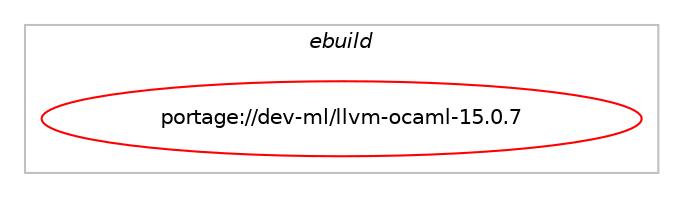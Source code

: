 digraph prolog {

# *************
# Graph options
# *************

newrank=true;
concentrate=true;
compound=true;
graph [rankdir=LR,fontname=Helvetica,fontsize=10,ranksep=1.5];#, ranksep=2.5, nodesep=0.2];
edge  [arrowhead=vee];
node  [fontname=Helvetica,fontsize=10];

# **********
# The ebuild
# **********

subgraph cluster_leftcol {
color=gray;
label=<<i>ebuild</i>>;
id [label="portage://dev-ml/llvm-ocaml-15.0.7", color=red, width=4, href="../dev-ml/llvm-ocaml-15.0.7.svg"];
}

# ****************
# The dependencies
# ****************

subgraph cluster_midcol {
color=gray;
label=<<i>dependencies</i>>;
subgraph cluster_compile {
fillcolor="#eeeeee";
style=filled;
label=<<i>compile</i>>;
# *** BEGIN UNKNOWN DEPENDENCY TYPE (TODO) ***
# id -> equal(use_conditional_group(positive,llvm_targets_AArch64,portage://dev-ml/llvm-ocaml-15.0.7,[package_dependency(portage://dev-ml/llvm-ocaml-15.0.7,install,no,sys-devel,llvm,tilde,[15.0.7,,,15.0.7],[],[use(enable(llvm_targets_AArch64),none)])]))
# *** END UNKNOWN DEPENDENCY TYPE (TODO) ***

# *** BEGIN UNKNOWN DEPENDENCY TYPE (TODO) ***
# id -> equal(use_conditional_group(positive,llvm_targets_AMDGPU,portage://dev-ml/llvm-ocaml-15.0.7,[package_dependency(portage://dev-ml/llvm-ocaml-15.0.7,install,no,sys-devel,llvm,tilde,[15.0.7,,,15.0.7],[],[use(enable(llvm_targets_AMDGPU),none)])]))
# *** END UNKNOWN DEPENDENCY TYPE (TODO) ***

# *** BEGIN UNKNOWN DEPENDENCY TYPE (TODO) ***
# id -> equal(use_conditional_group(positive,llvm_targets_ARC,portage://dev-ml/llvm-ocaml-15.0.7,[package_dependency(portage://dev-ml/llvm-ocaml-15.0.7,install,no,sys-devel,llvm,tilde,[15.0.7,,,15.0.7],[],[use(enable(llvm_targets_ARC),none)])]))
# *** END UNKNOWN DEPENDENCY TYPE (TODO) ***

# *** BEGIN UNKNOWN DEPENDENCY TYPE (TODO) ***
# id -> equal(use_conditional_group(positive,llvm_targets_ARM,portage://dev-ml/llvm-ocaml-15.0.7,[package_dependency(portage://dev-ml/llvm-ocaml-15.0.7,install,no,sys-devel,llvm,tilde,[15.0.7,,,15.0.7],[],[use(enable(llvm_targets_ARM),none)])]))
# *** END UNKNOWN DEPENDENCY TYPE (TODO) ***

# *** BEGIN UNKNOWN DEPENDENCY TYPE (TODO) ***
# id -> equal(use_conditional_group(positive,llvm_targets_AVR,portage://dev-ml/llvm-ocaml-15.0.7,[package_dependency(portage://dev-ml/llvm-ocaml-15.0.7,install,no,sys-devel,llvm,tilde,[15.0.7,,,15.0.7],[],[use(enable(llvm_targets_AVR),none)])]))
# *** END UNKNOWN DEPENDENCY TYPE (TODO) ***

# *** BEGIN UNKNOWN DEPENDENCY TYPE (TODO) ***
# id -> equal(use_conditional_group(positive,llvm_targets_BPF,portage://dev-ml/llvm-ocaml-15.0.7,[package_dependency(portage://dev-ml/llvm-ocaml-15.0.7,install,no,sys-devel,llvm,tilde,[15.0.7,,,15.0.7],[],[use(enable(llvm_targets_BPF),none)])]))
# *** END UNKNOWN DEPENDENCY TYPE (TODO) ***

# *** BEGIN UNKNOWN DEPENDENCY TYPE (TODO) ***
# id -> equal(use_conditional_group(positive,llvm_targets_CSKY,portage://dev-ml/llvm-ocaml-15.0.7,[package_dependency(portage://dev-ml/llvm-ocaml-15.0.7,install,no,sys-devel,llvm,tilde,[15.0.7,,,15.0.7],[],[use(enable(llvm_targets_CSKY),none)])]))
# *** END UNKNOWN DEPENDENCY TYPE (TODO) ***

# *** BEGIN UNKNOWN DEPENDENCY TYPE (TODO) ***
# id -> equal(use_conditional_group(positive,llvm_targets_DirectX,portage://dev-ml/llvm-ocaml-15.0.7,[package_dependency(portage://dev-ml/llvm-ocaml-15.0.7,install,no,sys-devel,llvm,tilde,[15.0.7,,,15.0.7],[],[use(enable(llvm_targets_DirectX),none)])]))
# *** END UNKNOWN DEPENDENCY TYPE (TODO) ***

# *** BEGIN UNKNOWN DEPENDENCY TYPE (TODO) ***
# id -> equal(use_conditional_group(positive,llvm_targets_Hexagon,portage://dev-ml/llvm-ocaml-15.0.7,[package_dependency(portage://dev-ml/llvm-ocaml-15.0.7,install,no,sys-devel,llvm,tilde,[15.0.7,,,15.0.7],[],[use(enable(llvm_targets_Hexagon),none)])]))
# *** END UNKNOWN DEPENDENCY TYPE (TODO) ***

# *** BEGIN UNKNOWN DEPENDENCY TYPE (TODO) ***
# id -> equal(use_conditional_group(positive,llvm_targets_Lanai,portage://dev-ml/llvm-ocaml-15.0.7,[package_dependency(portage://dev-ml/llvm-ocaml-15.0.7,install,no,sys-devel,llvm,tilde,[15.0.7,,,15.0.7],[],[use(enable(llvm_targets_Lanai),none)])]))
# *** END UNKNOWN DEPENDENCY TYPE (TODO) ***

# *** BEGIN UNKNOWN DEPENDENCY TYPE (TODO) ***
# id -> equal(use_conditional_group(positive,llvm_targets_LoongArch,portage://dev-ml/llvm-ocaml-15.0.7,[package_dependency(portage://dev-ml/llvm-ocaml-15.0.7,install,no,sys-devel,llvm,tilde,[15.0.7,,,15.0.7],[],[use(enable(llvm_targets_LoongArch),none)])]))
# *** END UNKNOWN DEPENDENCY TYPE (TODO) ***

# *** BEGIN UNKNOWN DEPENDENCY TYPE (TODO) ***
# id -> equal(use_conditional_group(positive,llvm_targets_M68k,portage://dev-ml/llvm-ocaml-15.0.7,[package_dependency(portage://dev-ml/llvm-ocaml-15.0.7,install,no,sys-devel,llvm,tilde,[15.0.7,,,15.0.7],[],[use(enable(llvm_targets_M68k),none)])]))
# *** END UNKNOWN DEPENDENCY TYPE (TODO) ***

# *** BEGIN UNKNOWN DEPENDENCY TYPE (TODO) ***
# id -> equal(use_conditional_group(positive,llvm_targets_MSP430,portage://dev-ml/llvm-ocaml-15.0.7,[package_dependency(portage://dev-ml/llvm-ocaml-15.0.7,install,no,sys-devel,llvm,tilde,[15.0.7,,,15.0.7],[],[use(enable(llvm_targets_MSP430),none)])]))
# *** END UNKNOWN DEPENDENCY TYPE (TODO) ***

# *** BEGIN UNKNOWN DEPENDENCY TYPE (TODO) ***
# id -> equal(use_conditional_group(positive,llvm_targets_Mips,portage://dev-ml/llvm-ocaml-15.0.7,[package_dependency(portage://dev-ml/llvm-ocaml-15.0.7,install,no,sys-devel,llvm,tilde,[15.0.7,,,15.0.7],[],[use(enable(llvm_targets_Mips),none)])]))
# *** END UNKNOWN DEPENDENCY TYPE (TODO) ***

# *** BEGIN UNKNOWN DEPENDENCY TYPE (TODO) ***
# id -> equal(use_conditional_group(positive,llvm_targets_NVPTX,portage://dev-ml/llvm-ocaml-15.0.7,[package_dependency(portage://dev-ml/llvm-ocaml-15.0.7,install,no,sys-devel,llvm,tilde,[15.0.7,,,15.0.7],[],[use(enable(llvm_targets_NVPTX),none)])]))
# *** END UNKNOWN DEPENDENCY TYPE (TODO) ***

# *** BEGIN UNKNOWN DEPENDENCY TYPE (TODO) ***
# id -> equal(use_conditional_group(positive,llvm_targets_PowerPC,portage://dev-ml/llvm-ocaml-15.0.7,[package_dependency(portage://dev-ml/llvm-ocaml-15.0.7,install,no,sys-devel,llvm,tilde,[15.0.7,,,15.0.7],[],[use(enable(llvm_targets_PowerPC),none)])]))
# *** END UNKNOWN DEPENDENCY TYPE (TODO) ***

# *** BEGIN UNKNOWN DEPENDENCY TYPE (TODO) ***
# id -> equal(use_conditional_group(positive,llvm_targets_RISCV,portage://dev-ml/llvm-ocaml-15.0.7,[package_dependency(portage://dev-ml/llvm-ocaml-15.0.7,install,no,sys-devel,llvm,tilde,[15.0.7,,,15.0.7],[],[use(enable(llvm_targets_RISCV),none)])]))
# *** END UNKNOWN DEPENDENCY TYPE (TODO) ***

# *** BEGIN UNKNOWN DEPENDENCY TYPE (TODO) ***
# id -> equal(use_conditional_group(positive,llvm_targets_SPIRV,portage://dev-ml/llvm-ocaml-15.0.7,[package_dependency(portage://dev-ml/llvm-ocaml-15.0.7,install,no,sys-devel,llvm,tilde,[15.0.7,,,15.0.7],[],[use(enable(llvm_targets_SPIRV),none)])]))
# *** END UNKNOWN DEPENDENCY TYPE (TODO) ***

# *** BEGIN UNKNOWN DEPENDENCY TYPE (TODO) ***
# id -> equal(use_conditional_group(positive,llvm_targets_Sparc,portage://dev-ml/llvm-ocaml-15.0.7,[package_dependency(portage://dev-ml/llvm-ocaml-15.0.7,install,no,sys-devel,llvm,tilde,[15.0.7,,,15.0.7],[],[use(enable(llvm_targets_Sparc),none)])]))
# *** END UNKNOWN DEPENDENCY TYPE (TODO) ***

# *** BEGIN UNKNOWN DEPENDENCY TYPE (TODO) ***
# id -> equal(use_conditional_group(positive,llvm_targets_SystemZ,portage://dev-ml/llvm-ocaml-15.0.7,[package_dependency(portage://dev-ml/llvm-ocaml-15.0.7,install,no,sys-devel,llvm,tilde,[15.0.7,,,15.0.7],[],[use(enable(llvm_targets_SystemZ),none)])]))
# *** END UNKNOWN DEPENDENCY TYPE (TODO) ***

# *** BEGIN UNKNOWN DEPENDENCY TYPE (TODO) ***
# id -> equal(use_conditional_group(positive,llvm_targets_VE,portage://dev-ml/llvm-ocaml-15.0.7,[package_dependency(portage://dev-ml/llvm-ocaml-15.0.7,install,no,sys-devel,llvm,tilde,[15.0.7,,,15.0.7],[],[use(enable(llvm_targets_VE),none)])]))
# *** END UNKNOWN DEPENDENCY TYPE (TODO) ***

# *** BEGIN UNKNOWN DEPENDENCY TYPE (TODO) ***
# id -> equal(use_conditional_group(positive,llvm_targets_WebAssembly,portage://dev-ml/llvm-ocaml-15.0.7,[package_dependency(portage://dev-ml/llvm-ocaml-15.0.7,install,no,sys-devel,llvm,tilde,[15.0.7,,,15.0.7],[],[use(enable(llvm_targets_WebAssembly),none)])]))
# *** END UNKNOWN DEPENDENCY TYPE (TODO) ***

# *** BEGIN UNKNOWN DEPENDENCY TYPE (TODO) ***
# id -> equal(use_conditional_group(positive,llvm_targets_X86,portage://dev-ml/llvm-ocaml-15.0.7,[package_dependency(portage://dev-ml/llvm-ocaml-15.0.7,install,no,sys-devel,llvm,tilde,[15.0.7,,,15.0.7],[],[use(enable(llvm_targets_X86),none)])]))
# *** END UNKNOWN DEPENDENCY TYPE (TODO) ***

# *** BEGIN UNKNOWN DEPENDENCY TYPE (TODO) ***
# id -> equal(use_conditional_group(positive,llvm_targets_XCore,portage://dev-ml/llvm-ocaml-15.0.7,[package_dependency(portage://dev-ml/llvm-ocaml-15.0.7,install,no,sys-devel,llvm,tilde,[15.0.7,,,15.0.7],[],[use(enable(llvm_targets_XCore),none)])]))
# *** END UNKNOWN DEPENDENCY TYPE (TODO) ***

# *** BEGIN UNKNOWN DEPENDENCY TYPE (TODO) ***
# id -> equal(package_dependency(portage://dev-ml/llvm-ocaml-15.0.7,install,no,dev-lang,ocaml,greaterequal,[4.00.0,,,4.00.0],[slot(0),equal],[]))
# *** END UNKNOWN DEPENDENCY TYPE (TODO) ***

# *** BEGIN UNKNOWN DEPENDENCY TYPE (TODO) ***
# id -> equal(package_dependency(portage://dev-ml/llvm-ocaml-15.0.7,install,no,dev-ml,ocaml-ctypes,none,[,,],any_same_slot,[]))
# *** END UNKNOWN DEPENDENCY TYPE (TODO) ***

# *** BEGIN UNKNOWN DEPENDENCY TYPE (TODO) ***
# id -> equal(package_dependency(portage://dev-ml/llvm-ocaml-15.0.7,install,no,sys-devel,llvm,tilde,[15.0.7,,,15.0.7],any_same_slot,[use(optenable(debug),none)]))
# *** END UNKNOWN DEPENDENCY TYPE (TODO) ***

# *** BEGIN UNKNOWN DEPENDENCY TYPE (TODO) ***
# id -> equal(package_dependency(portage://dev-ml/llvm-ocaml-15.0.7,install,strong,sys-devel,llvm,none,[,,],[slot(0)],[]))
# *** END UNKNOWN DEPENDENCY TYPE (TODO) ***

# *** BEGIN UNKNOWN DEPENDENCY TYPE (TODO) ***
# id -> equal(package_dependency(portage://dev-ml/llvm-ocaml-15.0.7,install,weak,sys-devel,llvm,none,[,,],[],[use(enable(ocaml),negative)]))
# *** END UNKNOWN DEPENDENCY TYPE (TODO) ***

}
subgraph cluster_compileandrun {
fillcolor="#eeeeee";
style=filled;
label=<<i>compile and run</i>>;
}
subgraph cluster_run {
fillcolor="#eeeeee";
style=filled;
label=<<i>run</i>>;
# *** BEGIN UNKNOWN DEPENDENCY TYPE (TODO) ***
# id -> equal(use_conditional_group(positive,llvm_targets_AArch64,portage://dev-ml/llvm-ocaml-15.0.7,[package_dependency(portage://dev-ml/llvm-ocaml-15.0.7,run,no,sys-devel,llvm,tilde,[15.0.7,,,15.0.7],[],[use(enable(llvm_targets_AArch64),none)])]))
# *** END UNKNOWN DEPENDENCY TYPE (TODO) ***

# *** BEGIN UNKNOWN DEPENDENCY TYPE (TODO) ***
# id -> equal(use_conditional_group(positive,llvm_targets_AMDGPU,portage://dev-ml/llvm-ocaml-15.0.7,[package_dependency(portage://dev-ml/llvm-ocaml-15.0.7,run,no,sys-devel,llvm,tilde,[15.0.7,,,15.0.7],[],[use(enable(llvm_targets_AMDGPU),none)])]))
# *** END UNKNOWN DEPENDENCY TYPE (TODO) ***

# *** BEGIN UNKNOWN DEPENDENCY TYPE (TODO) ***
# id -> equal(use_conditional_group(positive,llvm_targets_ARC,portage://dev-ml/llvm-ocaml-15.0.7,[package_dependency(portage://dev-ml/llvm-ocaml-15.0.7,run,no,sys-devel,llvm,tilde,[15.0.7,,,15.0.7],[],[use(enable(llvm_targets_ARC),none)])]))
# *** END UNKNOWN DEPENDENCY TYPE (TODO) ***

# *** BEGIN UNKNOWN DEPENDENCY TYPE (TODO) ***
# id -> equal(use_conditional_group(positive,llvm_targets_ARM,portage://dev-ml/llvm-ocaml-15.0.7,[package_dependency(portage://dev-ml/llvm-ocaml-15.0.7,run,no,sys-devel,llvm,tilde,[15.0.7,,,15.0.7],[],[use(enable(llvm_targets_ARM),none)])]))
# *** END UNKNOWN DEPENDENCY TYPE (TODO) ***

# *** BEGIN UNKNOWN DEPENDENCY TYPE (TODO) ***
# id -> equal(use_conditional_group(positive,llvm_targets_AVR,portage://dev-ml/llvm-ocaml-15.0.7,[package_dependency(portage://dev-ml/llvm-ocaml-15.0.7,run,no,sys-devel,llvm,tilde,[15.0.7,,,15.0.7],[],[use(enable(llvm_targets_AVR),none)])]))
# *** END UNKNOWN DEPENDENCY TYPE (TODO) ***

# *** BEGIN UNKNOWN DEPENDENCY TYPE (TODO) ***
# id -> equal(use_conditional_group(positive,llvm_targets_BPF,portage://dev-ml/llvm-ocaml-15.0.7,[package_dependency(portage://dev-ml/llvm-ocaml-15.0.7,run,no,sys-devel,llvm,tilde,[15.0.7,,,15.0.7],[],[use(enable(llvm_targets_BPF),none)])]))
# *** END UNKNOWN DEPENDENCY TYPE (TODO) ***

# *** BEGIN UNKNOWN DEPENDENCY TYPE (TODO) ***
# id -> equal(use_conditional_group(positive,llvm_targets_CSKY,portage://dev-ml/llvm-ocaml-15.0.7,[package_dependency(portage://dev-ml/llvm-ocaml-15.0.7,run,no,sys-devel,llvm,tilde,[15.0.7,,,15.0.7],[],[use(enable(llvm_targets_CSKY),none)])]))
# *** END UNKNOWN DEPENDENCY TYPE (TODO) ***

# *** BEGIN UNKNOWN DEPENDENCY TYPE (TODO) ***
# id -> equal(use_conditional_group(positive,llvm_targets_DirectX,portage://dev-ml/llvm-ocaml-15.0.7,[package_dependency(portage://dev-ml/llvm-ocaml-15.0.7,run,no,sys-devel,llvm,tilde,[15.0.7,,,15.0.7],[],[use(enable(llvm_targets_DirectX),none)])]))
# *** END UNKNOWN DEPENDENCY TYPE (TODO) ***

# *** BEGIN UNKNOWN DEPENDENCY TYPE (TODO) ***
# id -> equal(use_conditional_group(positive,llvm_targets_Hexagon,portage://dev-ml/llvm-ocaml-15.0.7,[package_dependency(portage://dev-ml/llvm-ocaml-15.0.7,run,no,sys-devel,llvm,tilde,[15.0.7,,,15.0.7],[],[use(enable(llvm_targets_Hexagon),none)])]))
# *** END UNKNOWN DEPENDENCY TYPE (TODO) ***

# *** BEGIN UNKNOWN DEPENDENCY TYPE (TODO) ***
# id -> equal(use_conditional_group(positive,llvm_targets_Lanai,portage://dev-ml/llvm-ocaml-15.0.7,[package_dependency(portage://dev-ml/llvm-ocaml-15.0.7,run,no,sys-devel,llvm,tilde,[15.0.7,,,15.0.7],[],[use(enable(llvm_targets_Lanai),none)])]))
# *** END UNKNOWN DEPENDENCY TYPE (TODO) ***

# *** BEGIN UNKNOWN DEPENDENCY TYPE (TODO) ***
# id -> equal(use_conditional_group(positive,llvm_targets_LoongArch,portage://dev-ml/llvm-ocaml-15.0.7,[package_dependency(portage://dev-ml/llvm-ocaml-15.0.7,run,no,sys-devel,llvm,tilde,[15.0.7,,,15.0.7],[],[use(enable(llvm_targets_LoongArch),none)])]))
# *** END UNKNOWN DEPENDENCY TYPE (TODO) ***

# *** BEGIN UNKNOWN DEPENDENCY TYPE (TODO) ***
# id -> equal(use_conditional_group(positive,llvm_targets_M68k,portage://dev-ml/llvm-ocaml-15.0.7,[package_dependency(portage://dev-ml/llvm-ocaml-15.0.7,run,no,sys-devel,llvm,tilde,[15.0.7,,,15.0.7],[],[use(enable(llvm_targets_M68k),none)])]))
# *** END UNKNOWN DEPENDENCY TYPE (TODO) ***

# *** BEGIN UNKNOWN DEPENDENCY TYPE (TODO) ***
# id -> equal(use_conditional_group(positive,llvm_targets_MSP430,portage://dev-ml/llvm-ocaml-15.0.7,[package_dependency(portage://dev-ml/llvm-ocaml-15.0.7,run,no,sys-devel,llvm,tilde,[15.0.7,,,15.0.7],[],[use(enable(llvm_targets_MSP430),none)])]))
# *** END UNKNOWN DEPENDENCY TYPE (TODO) ***

# *** BEGIN UNKNOWN DEPENDENCY TYPE (TODO) ***
# id -> equal(use_conditional_group(positive,llvm_targets_Mips,portage://dev-ml/llvm-ocaml-15.0.7,[package_dependency(portage://dev-ml/llvm-ocaml-15.0.7,run,no,sys-devel,llvm,tilde,[15.0.7,,,15.0.7],[],[use(enable(llvm_targets_Mips),none)])]))
# *** END UNKNOWN DEPENDENCY TYPE (TODO) ***

# *** BEGIN UNKNOWN DEPENDENCY TYPE (TODO) ***
# id -> equal(use_conditional_group(positive,llvm_targets_NVPTX,portage://dev-ml/llvm-ocaml-15.0.7,[package_dependency(portage://dev-ml/llvm-ocaml-15.0.7,run,no,sys-devel,llvm,tilde,[15.0.7,,,15.0.7],[],[use(enable(llvm_targets_NVPTX),none)])]))
# *** END UNKNOWN DEPENDENCY TYPE (TODO) ***

# *** BEGIN UNKNOWN DEPENDENCY TYPE (TODO) ***
# id -> equal(use_conditional_group(positive,llvm_targets_PowerPC,portage://dev-ml/llvm-ocaml-15.0.7,[package_dependency(portage://dev-ml/llvm-ocaml-15.0.7,run,no,sys-devel,llvm,tilde,[15.0.7,,,15.0.7],[],[use(enable(llvm_targets_PowerPC),none)])]))
# *** END UNKNOWN DEPENDENCY TYPE (TODO) ***

# *** BEGIN UNKNOWN DEPENDENCY TYPE (TODO) ***
# id -> equal(use_conditional_group(positive,llvm_targets_RISCV,portage://dev-ml/llvm-ocaml-15.0.7,[package_dependency(portage://dev-ml/llvm-ocaml-15.0.7,run,no,sys-devel,llvm,tilde,[15.0.7,,,15.0.7],[],[use(enable(llvm_targets_RISCV),none)])]))
# *** END UNKNOWN DEPENDENCY TYPE (TODO) ***

# *** BEGIN UNKNOWN DEPENDENCY TYPE (TODO) ***
# id -> equal(use_conditional_group(positive,llvm_targets_SPIRV,portage://dev-ml/llvm-ocaml-15.0.7,[package_dependency(portage://dev-ml/llvm-ocaml-15.0.7,run,no,sys-devel,llvm,tilde,[15.0.7,,,15.0.7],[],[use(enable(llvm_targets_SPIRV),none)])]))
# *** END UNKNOWN DEPENDENCY TYPE (TODO) ***

# *** BEGIN UNKNOWN DEPENDENCY TYPE (TODO) ***
# id -> equal(use_conditional_group(positive,llvm_targets_Sparc,portage://dev-ml/llvm-ocaml-15.0.7,[package_dependency(portage://dev-ml/llvm-ocaml-15.0.7,run,no,sys-devel,llvm,tilde,[15.0.7,,,15.0.7],[],[use(enable(llvm_targets_Sparc),none)])]))
# *** END UNKNOWN DEPENDENCY TYPE (TODO) ***

# *** BEGIN UNKNOWN DEPENDENCY TYPE (TODO) ***
# id -> equal(use_conditional_group(positive,llvm_targets_SystemZ,portage://dev-ml/llvm-ocaml-15.0.7,[package_dependency(portage://dev-ml/llvm-ocaml-15.0.7,run,no,sys-devel,llvm,tilde,[15.0.7,,,15.0.7],[],[use(enable(llvm_targets_SystemZ),none)])]))
# *** END UNKNOWN DEPENDENCY TYPE (TODO) ***

# *** BEGIN UNKNOWN DEPENDENCY TYPE (TODO) ***
# id -> equal(use_conditional_group(positive,llvm_targets_VE,portage://dev-ml/llvm-ocaml-15.0.7,[package_dependency(portage://dev-ml/llvm-ocaml-15.0.7,run,no,sys-devel,llvm,tilde,[15.0.7,,,15.0.7],[],[use(enable(llvm_targets_VE),none)])]))
# *** END UNKNOWN DEPENDENCY TYPE (TODO) ***

# *** BEGIN UNKNOWN DEPENDENCY TYPE (TODO) ***
# id -> equal(use_conditional_group(positive,llvm_targets_WebAssembly,portage://dev-ml/llvm-ocaml-15.0.7,[package_dependency(portage://dev-ml/llvm-ocaml-15.0.7,run,no,sys-devel,llvm,tilde,[15.0.7,,,15.0.7],[],[use(enable(llvm_targets_WebAssembly),none)])]))
# *** END UNKNOWN DEPENDENCY TYPE (TODO) ***

# *** BEGIN UNKNOWN DEPENDENCY TYPE (TODO) ***
# id -> equal(use_conditional_group(positive,llvm_targets_X86,portage://dev-ml/llvm-ocaml-15.0.7,[package_dependency(portage://dev-ml/llvm-ocaml-15.0.7,run,no,sys-devel,llvm,tilde,[15.0.7,,,15.0.7],[],[use(enable(llvm_targets_X86),none)])]))
# *** END UNKNOWN DEPENDENCY TYPE (TODO) ***

# *** BEGIN UNKNOWN DEPENDENCY TYPE (TODO) ***
# id -> equal(use_conditional_group(positive,llvm_targets_XCore,portage://dev-ml/llvm-ocaml-15.0.7,[package_dependency(portage://dev-ml/llvm-ocaml-15.0.7,run,no,sys-devel,llvm,tilde,[15.0.7,,,15.0.7],[],[use(enable(llvm_targets_XCore),none)])]))
# *** END UNKNOWN DEPENDENCY TYPE (TODO) ***

# *** BEGIN UNKNOWN DEPENDENCY TYPE (TODO) ***
# id -> equal(package_dependency(portage://dev-ml/llvm-ocaml-15.0.7,run,no,dev-lang,ocaml,greaterequal,[4.00.0,,,4.00.0],[slot(0),equal],[]))
# *** END UNKNOWN DEPENDENCY TYPE (TODO) ***

# *** BEGIN UNKNOWN DEPENDENCY TYPE (TODO) ***
# id -> equal(package_dependency(portage://dev-ml/llvm-ocaml-15.0.7,run,no,dev-ml,ocaml-ctypes,none,[,,],any_same_slot,[]))
# *** END UNKNOWN DEPENDENCY TYPE (TODO) ***

# *** BEGIN UNKNOWN DEPENDENCY TYPE (TODO) ***
# id -> equal(package_dependency(portage://dev-ml/llvm-ocaml-15.0.7,run,no,sys-devel,llvm,tilde,[15.0.7,,,15.0.7],any_same_slot,[use(optenable(debug),none)]))
# *** END UNKNOWN DEPENDENCY TYPE (TODO) ***

# *** BEGIN UNKNOWN DEPENDENCY TYPE (TODO) ***
# id -> equal(package_dependency(portage://dev-ml/llvm-ocaml-15.0.7,run,weak,sys-devel,llvm,none,[,,],[],[use(enable(ocaml),negative)]))
# *** END UNKNOWN DEPENDENCY TYPE (TODO) ***

}
}

# **************
# The candidates
# **************

subgraph cluster_choices {
rank=same;
color=gray;
label=<<i>candidates</i>>;

}

}
